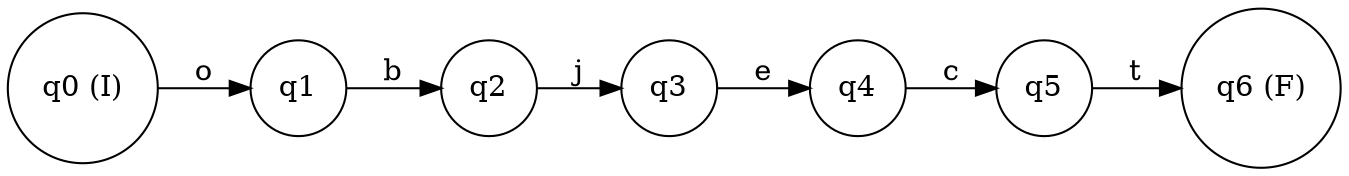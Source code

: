 digraph finite_state_machine {
rankdir=LR;
node [shape = circle];
q0 [label="q0 (I)"];
q1 [label="q1"];
q2 [label="q2"];
q3 [label="q3"];
q4 [label="q4"];
q5 [label="q5"];
q6 [label="q6 (F)"];
q0 -> q1 [label="o"];
q1 -> q2 [label="b"];
q2 -> q3 [label="j"];
q3 -> q4 [label="e"];
q4 -> q5 [label="c"];
q5 -> q6 [label="t"];
}